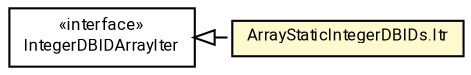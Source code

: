 #!/usr/local/bin/dot
#
# Class diagram 
# Generated by UMLGraph version R5_7_2-60-g0e99a6 (http://www.spinellis.gr/umlgraph/)
#

digraph G {
	graph [fontnames="svg"]
	edge [fontname="Roboto",fontsize=7,labelfontname="Roboto",labelfontsize=7,color="black"];
	node [fontname="Roboto",fontcolor="black",fontsize=8,shape=plaintext,margin=0,width=0,height=0];
	nodesep=0.15;
	ranksep=0.25;
	rankdir=LR;
	// de.lmu.ifi.dbs.elki.database.ids.integer.ArrayStaticIntegerDBIDs.Itr
	c1647297 [label=<<table title="de.lmu.ifi.dbs.elki.database.ids.integer.ArrayStaticIntegerDBIDs.Itr" border="0" cellborder="1" cellspacing="0" cellpadding="2" bgcolor="lemonChiffon" href="ArrayStaticIntegerDBIDs.Itr.html" target="_parent">
		<tr><td><table border="0" cellspacing="0" cellpadding="1">
		<tr><td align="center" balign="center"> <font face="Roboto">ArrayStaticIntegerDBIDs.Itr</font> </td></tr>
		</table></td></tr>
		</table>>, URL="ArrayStaticIntegerDBIDs.Itr.html"];
	// de.lmu.ifi.dbs.elki.database.ids.integer.IntegerDBIDArrayIter
	c1647317 [label=<<table title="de.lmu.ifi.dbs.elki.database.ids.integer.IntegerDBIDArrayIter" border="0" cellborder="1" cellspacing="0" cellpadding="2" href="IntegerDBIDArrayIter.html" target="_parent">
		<tr><td><table border="0" cellspacing="0" cellpadding="1">
		<tr><td align="center" balign="center"> &#171;interface&#187; </td></tr>
		<tr><td align="center" balign="center"> <font face="Roboto">IntegerDBIDArrayIter</font> </td></tr>
		</table></td></tr>
		</table>>, URL="IntegerDBIDArrayIter.html"];
	// de.lmu.ifi.dbs.elki.database.ids.integer.ArrayStaticIntegerDBIDs.Itr implements de.lmu.ifi.dbs.elki.database.ids.integer.IntegerDBIDArrayIter
	c1647317 -> c1647297 [arrowtail=empty,style=dashed,dir=back,weight=9];
}

